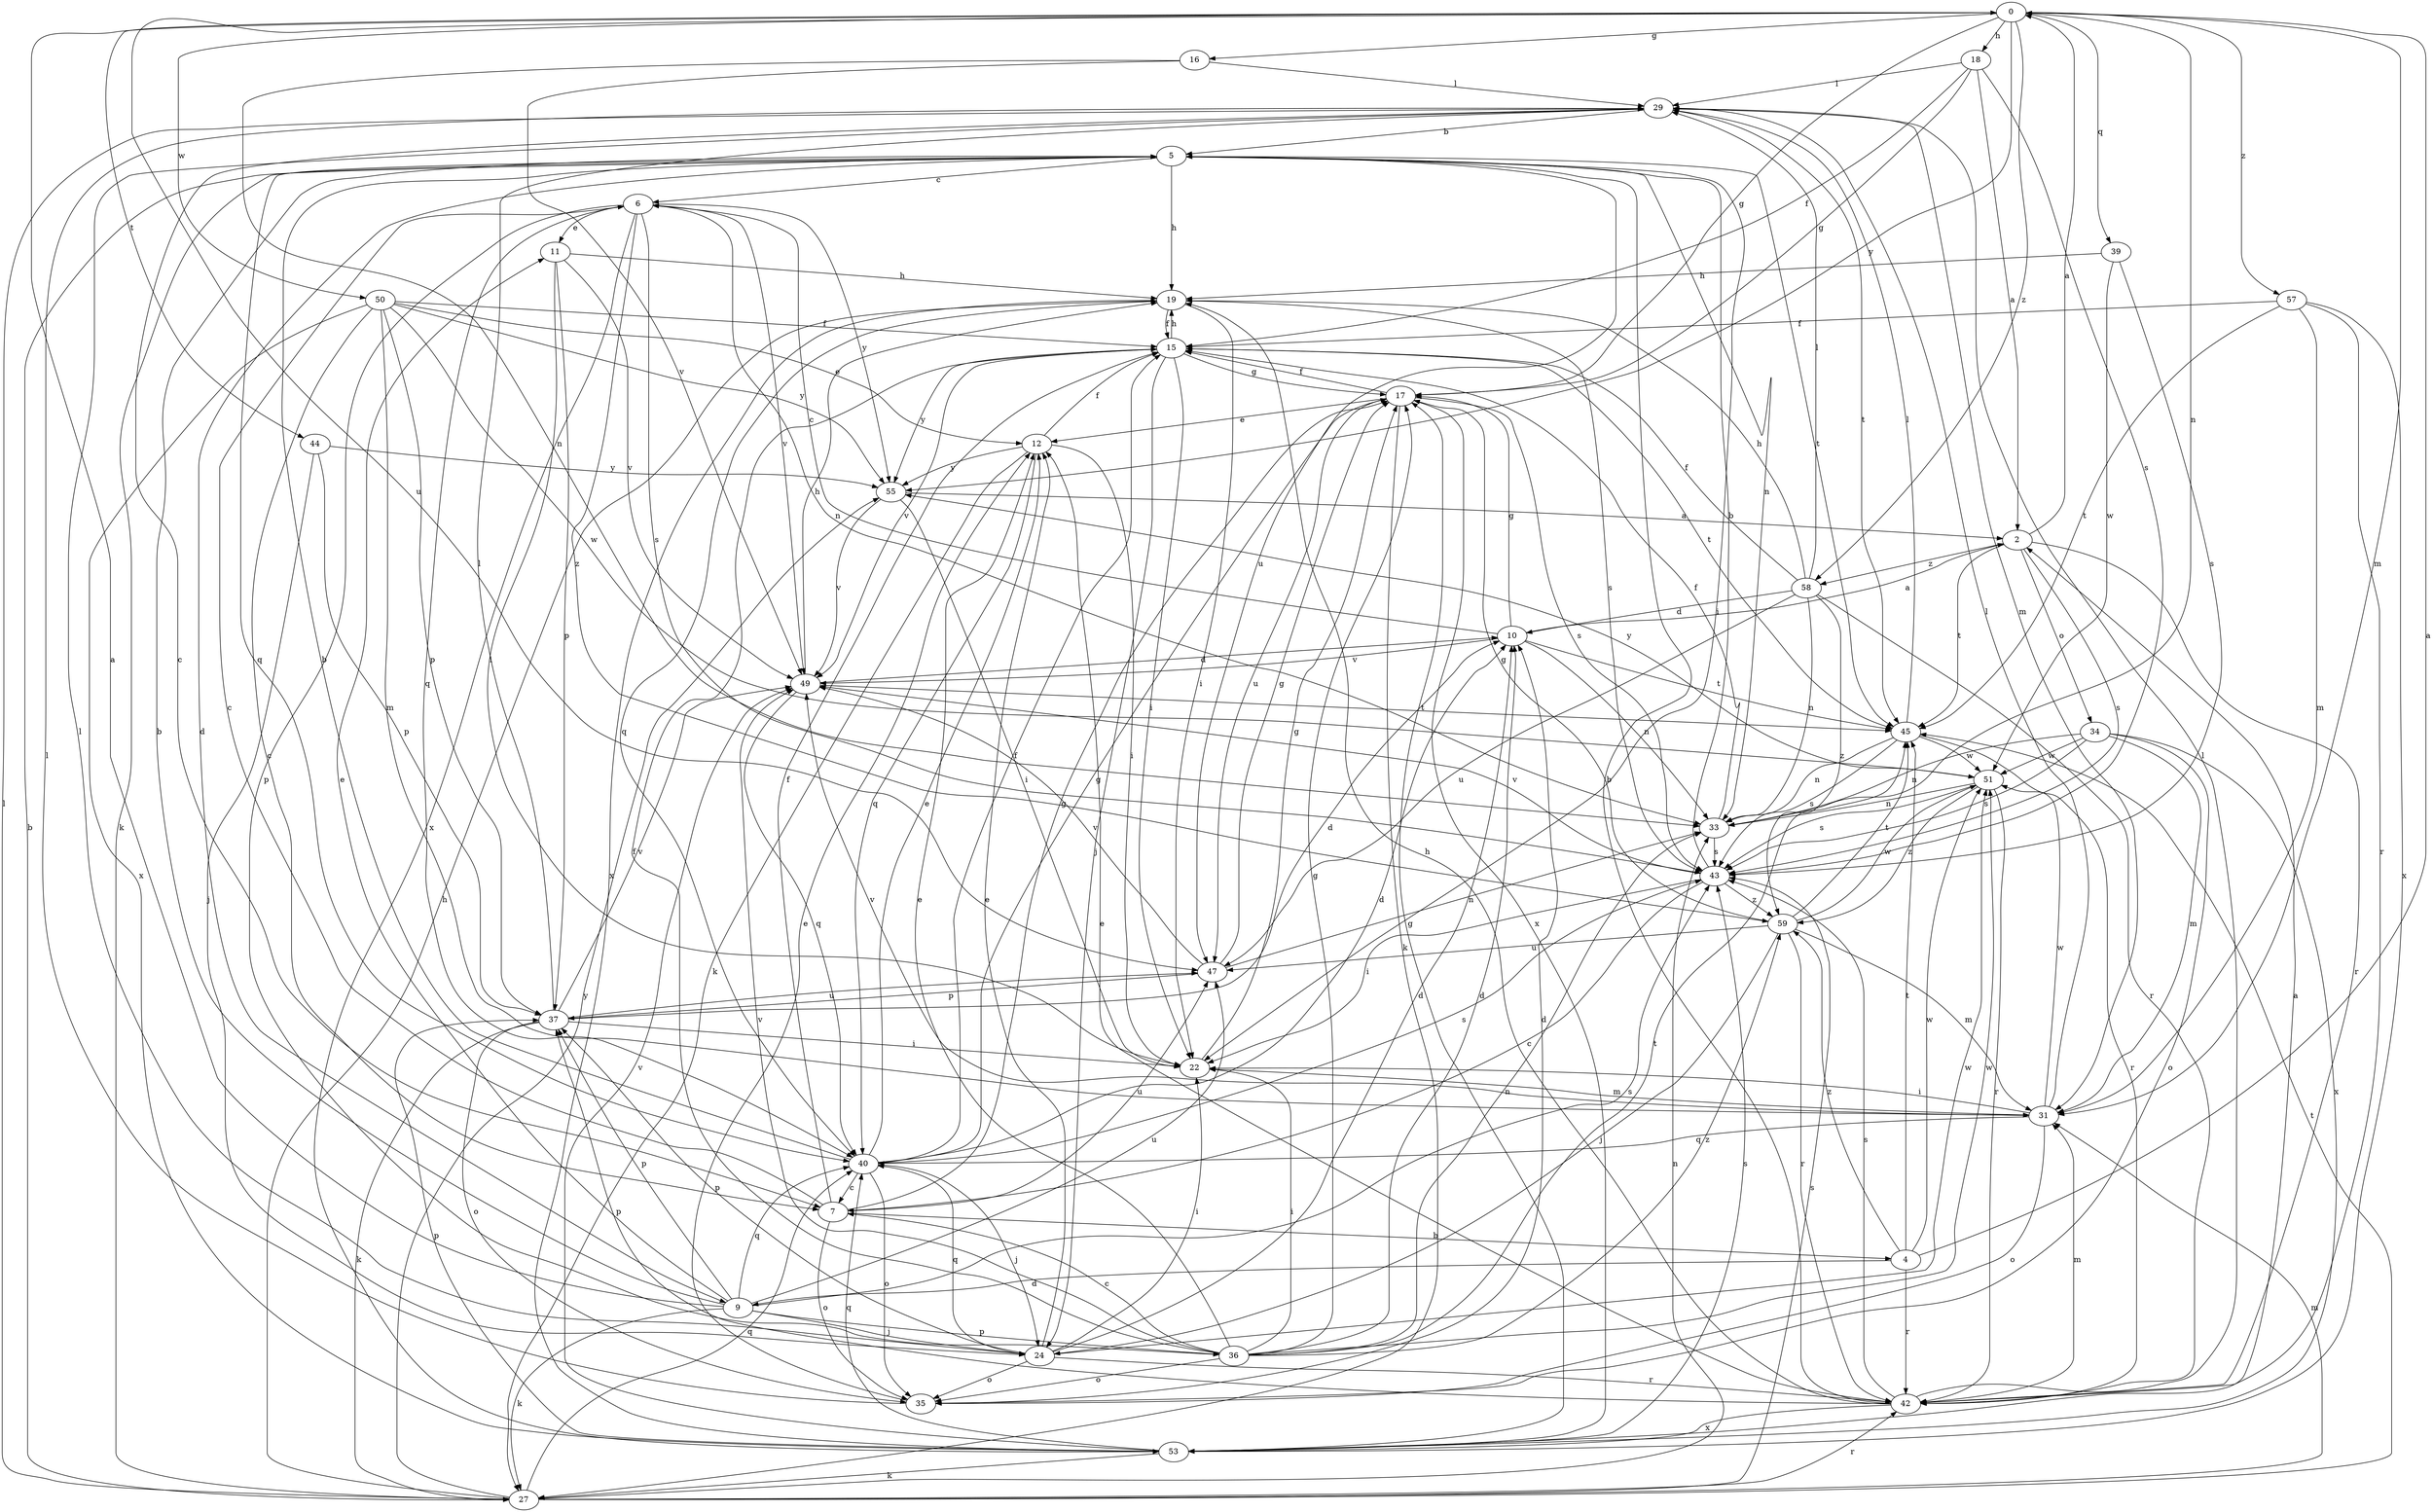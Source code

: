 strict digraph  {
0;
2;
4;
5;
6;
7;
9;
10;
11;
12;
15;
16;
17;
18;
19;
22;
24;
27;
29;
31;
33;
34;
35;
36;
37;
39;
40;
42;
43;
44;
45;
47;
49;
50;
51;
53;
55;
57;
58;
59;
0 -> 16  [label=g];
0 -> 17  [label=g];
0 -> 18  [label=h];
0 -> 31  [label=m];
0 -> 33  [label=n];
0 -> 39  [label=q];
0 -> 44  [label=t];
0 -> 47  [label=u];
0 -> 50  [label=w];
0 -> 55  [label=y];
0 -> 57  [label=z];
0 -> 58  [label=z];
2 -> 0  [label=a];
2 -> 34  [label=o];
2 -> 42  [label=r];
2 -> 43  [label=s];
2 -> 45  [label=t];
2 -> 58  [label=z];
4 -> 0  [label=a];
4 -> 9  [label=d];
4 -> 42  [label=r];
4 -> 45  [label=t];
4 -> 51  [label=w];
4 -> 59  [label=z];
5 -> 6  [label=c];
5 -> 9  [label=d];
5 -> 19  [label=h];
5 -> 22  [label=i];
5 -> 27  [label=k];
5 -> 33  [label=n];
5 -> 40  [label=q];
5 -> 45  [label=t];
5 -> 47  [label=u];
6 -> 11  [label=e];
6 -> 33  [label=n];
6 -> 36  [label=p];
6 -> 40  [label=q];
6 -> 43  [label=s];
6 -> 49  [label=v];
6 -> 53  [label=x];
6 -> 55  [label=y];
6 -> 59  [label=z];
7 -> 4  [label=b];
7 -> 6  [label=c];
7 -> 15  [label=f];
7 -> 17  [label=g];
7 -> 35  [label=o];
7 -> 47  [label=u];
9 -> 0  [label=a];
9 -> 5  [label=b];
9 -> 11  [label=e];
9 -> 24  [label=j];
9 -> 27  [label=k];
9 -> 36  [label=p];
9 -> 37  [label=p];
9 -> 40  [label=q];
9 -> 43  [label=s];
9 -> 47  [label=u];
10 -> 2  [label=a];
10 -> 6  [label=c];
10 -> 17  [label=g];
10 -> 33  [label=n];
10 -> 45  [label=t];
10 -> 49  [label=v];
11 -> 19  [label=h];
11 -> 22  [label=i];
11 -> 37  [label=p];
11 -> 49  [label=v];
12 -> 15  [label=f];
12 -> 22  [label=i];
12 -> 27  [label=k];
12 -> 40  [label=q];
12 -> 55  [label=y];
15 -> 17  [label=g];
15 -> 19  [label=h];
15 -> 22  [label=i];
15 -> 24  [label=j];
15 -> 45  [label=t];
15 -> 49  [label=v];
15 -> 55  [label=y];
16 -> 29  [label=l];
16 -> 33  [label=n];
16 -> 49  [label=v];
17 -> 12  [label=e];
17 -> 15  [label=f];
17 -> 27  [label=k];
17 -> 43  [label=s];
17 -> 47  [label=u];
17 -> 53  [label=x];
18 -> 2  [label=a];
18 -> 15  [label=f];
18 -> 17  [label=g];
18 -> 29  [label=l];
18 -> 43  [label=s];
19 -> 15  [label=f];
19 -> 22  [label=i];
19 -> 40  [label=q];
19 -> 43  [label=s];
19 -> 53  [label=x];
22 -> 17  [label=g];
22 -> 31  [label=m];
24 -> 10  [label=d];
24 -> 12  [label=e];
24 -> 22  [label=i];
24 -> 29  [label=l];
24 -> 35  [label=o];
24 -> 37  [label=p];
24 -> 40  [label=q];
24 -> 42  [label=r];
24 -> 51  [label=w];
27 -> 5  [label=b];
27 -> 19  [label=h];
27 -> 29  [label=l];
27 -> 31  [label=m];
27 -> 33  [label=n];
27 -> 40  [label=q];
27 -> 42  [label=r];
27 -> 43  [label=s];
27 -> 45  [label=t];
27 -> 55  [label=y];
29 -> 5  [label=b];
29 -> 7  [label=c];
29 -> 31  [label=m];
29 -> 45  [label=t];
31 -> 22  [label=i];
31 -> 29  [label=l];
31 -> 35  [label=o];
31 -> 40  [label=q];
31 -> 49  [label=v];
31 -> 51  [label=w];
33 -> 15  [label=f];
33 -> 43  [label=s];
34 -> 31  [label=m];
34 -> 33  [label=n];
34 -> 35  [label=o];
34 -> 43  [label=s];
34 -> 51  [label=w];
34 -> 53  [label=x];
35 -> 10  [label=d];
35 -> 12  [label=e];
35 -> 29  [label=l];
36 -> 7  [label=c];
36 -> 10  [label=d];
36 -> 12  [label=e];
36 -> 15  [label=f];
36 -> 17  [label=g];
36 -> 22  [label=i];
36 -> 33  [label=n];
36 -> 35  [label=o];
36 -> 45  [label=t];
36 -> 49  [label=v];
36 -> 51  [label=w];
36 -> 59  [label=z];
37 -> 10  [label=d];
37 -> 22  [label=i];
37 -> 27  [label=k];
37 -> 29  [label=l];
37 -> 35  [label=o];
37 -> 47  [label=u];
37 -> 49  [label=v];
39 -> 19  [label=h];
39 -> 43  [label=s];
39 -> 51  [label=w];
40 -> 5  [label=b];
40 -> 7  [label=c];
40 -> 10  [label=d];
40 -> 12  [label=e];
40 -> 15  [label=f];
40 -> 17  [label=g];
40 -> 24  [label=j];
40 -> 35  [label=o];
40 -> 43  [label=s];
42 -> 5  [label=b];
42 -> 12  [label=e];
42 -> 19  [label=h];
42 -> 29  [label=l];
42 -> 31  [label=m];
42 -> 37  [label=p];
42 -> 43  [label=s];
42 -> 53  [label=x];
43 -> 5  [label=b];
43 -> 7  [label=c];
43 -> 22  [label=i];
43 -> 49  [label=v];
43 -> 59  [label=z];
44 -> 24  [label=j];
44 -> 37  [label=p];
44 -> 55  [label=y];
45 -> 29  [label=l];
45 -> 33  [label=n];
45 -> 42  [label=r];
45 -> 43  [label=s];
45 -> 51  [label=w];
47 -> 17  [label=g];
47 -> 33  [label=n];
47 -> 37  [label=p];
47 -> 49  [label=v];
49 -> 10  [label=d];
49 -> 19  [label=h];
49 -> 40  [label=q];
49 -> 45  [label=t];
50 -> 7  [label=c];
50 -> 12  [label=e];
50 -> 15  [label=f];
50 -> 31  [label=m];
50 -> 37  [label=p];
50 -> 51  [label=w];
50 -> 53  [label=x];
50 -> 55  [label=y];
51 -> 33  [label=n];
51 -> 42  [label=r];
51 -> 43  [label=s];
51 -> 55  [label=y];
51 -> 59  [label=z];
53 -> 2  [label=a];
53 -> 17  [label=g];
53 -> 27  [label=k];
53 -> 37  [label=p];
53 -> 40  [label=q];
53 -> 43  [label=s];
53 -> 49  [label=v];
55 -> 2  [label=a];
55 -> 22  [label=i];
55 -> 49  [label=v];
57 -> 15  [label=f];
57 -> 31  [label=m];
57 -> 42  [label=r];
57 -> 45  [label=t];
57 -> 53  [label=x];
58 -> 10  [label=d];
58 -> 15  [label=f];
58 -> 19  [label=h];
58 -> 29  [label=l];
58 -> 33  [label=n];
58 -> 42  [label=r];
58 -> 47  [label=u];
58 -> 59  [label=z];
59 -> 17  [label=g];
59 -> 24  [label=j];
59 -> 31  [label=m];
59 -> 42  [label=r];
59 -> 45  [label=t];
59 -> 47  [label=u];
59 -> 51  [label=w];
}
